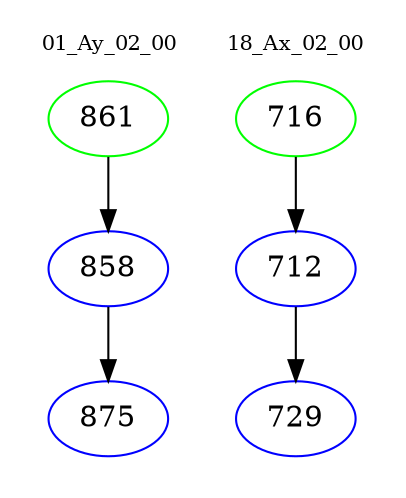 digraph{
subgraph cluster_0 {
color = white
label = "01_Ay_02_00";
fontsize=10;
T0_861 [label="861", color="green"]
T0_861 -> T0_858 [color="black"]
T0_858 [label="858", color="blue"]
T0_858 -> T0_875 [color="black"]
T0_875 [label="875", color="blue"]
}
subgraph cluster_1 {
color = white
label = "18_Ax_02_00";
fontsize=10;
T1_716 [label="716", color="green"]
T1_716 -> T1_712 [color="black"]
T1_712 [label="712", color="blue"]
T1_712 -> T1_729 [color="black"]
T1_729 [label="729", color="blue"]
}
}
